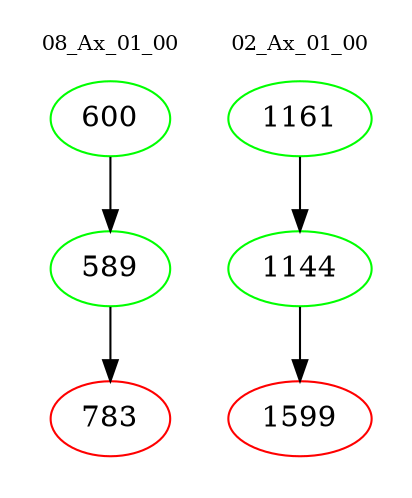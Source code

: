 digraph{
subgraph cluster_0 {
color = white
label = "08_Ax_01_00";
fontsize=10;
T0_600 [label="600", color="green"]
T0_600 -> T0_589 [color="black"]
T0_589 [label="589", color="green"]
T0_589 -> T0_783 [color="black"]
T0_783 [label="783", color="red"]
}
subgraph cluster_1 {
color = white
label = "02_Ax_01_00";
fontsize=10;
T1_1161 [label="1161", color="green"]
T1_1161 -> T1_1144 [color="black"]
T1_1144 [label="1144", color="green"]
T1_1144 -> T1_1599 [color="black"]
T1_1599 [label="1599", color="red"]
}
}
